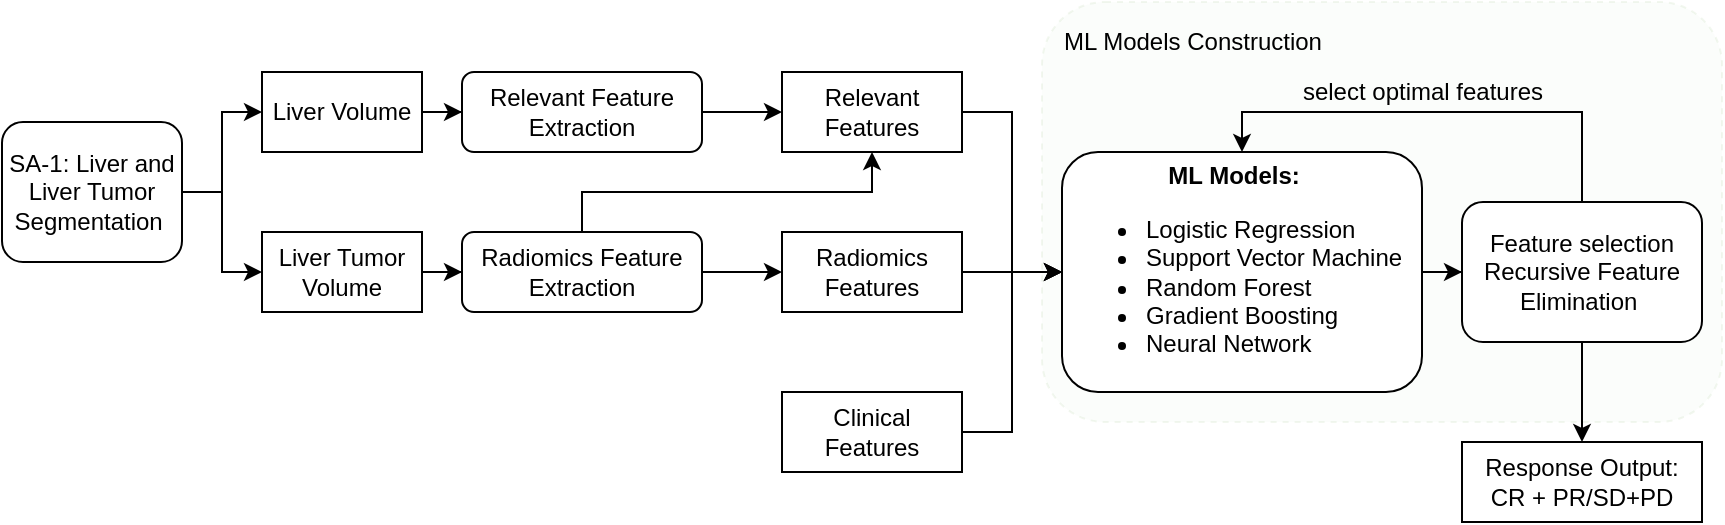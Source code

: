 <mxfile version="24.4.0" type="github">
  <diagram id="C5RBs43oDa-KdzZeNtuy" name="Page-1">
    <mxGraphModel dx="1314" dy="901" grid="1" gridSize="10" guides="1" tooltips="1" connect="1" arrows="1" fold="1" page="1" pageScale="1" pageWidth="827" pageHeight="1169" math="0" shadow="0">
      <root>
        <mxCell id="WIyWlLk6GJQsqaUBKTNV-0" />
        <mxCell id="WIyWlLk6GJQsqaUBKTNV-1" parent="WIyWlLk6GJQsqaUBKTNV-0" />
        <mxCell id="ssKrWbGj_gLV4I3MfeQt-47" value="" style="rounded=1;whiteSpace=wrap;html=1;dashed=1;opacity=10;fillColor=#d5e8d4;strokeColor=#82b366;" vertex="1" parent="WIyWlLk6GJQsqaUBKTNV-1">
          <mxGeometry x="580" y="280" width="340" height="210" as="geometry" />
        </mxCell>
        <mxCell id="ssKrWbGj_gLV4I3MfeQt-32" style="edgeStyle=orthogonalEdgeStyle;rounded=0;orthogonalLoop=1;jettySize=auto;html=1;entryX=0;entryY=0.5;entryDx=0;entryDy=0;" edge="1" parent="WIyWlLk6GJQsqaUBKTNV-1" source="ssKrWbGj_gLV4I3MfeQt-0" target="ssKrWbGj_gLV4I3MfeQt-5">
          <mxGeometry relative="1" as="geometry" />
        </mxCell>
        <mxCell id="ssKrWbGj_gLV4I3MfeQt-33" style="edgeStyle=orthogonalEdgeStyle;rounded=0;orthogonalLoop=1;jettySize=auto;html=1;entryX=0;entryY=0.5;entryDx=0;entryDy=0;" edge="1" parent="WIyWlLk6GJQsqaUBKTNV-1" source="ssKrWbGj_gLV4I3MfeQt-0" target="ssKrWbGj_gLV4I3MfeQt-6">
          <mxGeometry relative="1" as="geometry" />
        </mxCell>
        <mxCell id="ssKrWbGj_gLV4I3MfeQt-0" value="SA-1: Liver and Liver Tumor Segmentation&amp;nbsp;" style="rounded=1;whiteSpace=wrap;html=1;fontSize=12;glass=0;strokeWidth=1;shadow=0;" vertex="1" parent="WIyWlLk6GJQsqaUBKTNV-1">
          <mxGeometry x="60" y="340" width="90" height="70" as="geometry" />
        </mxCell>
        <mxCell id="ssKrWbGj_gLV4I3MfeQt-34" value="" style="edgeStyle=orthogonalEdgeStyle;rounded=0;orthogonalLoop=1;jettySize=auto;html=1;" edge="1" parent="WIyWlLk6GJQsqaUBKTNV-1" source="ssKrWbGj_gLV4I3MfeQt-5" target="ssKrWbGj_gLV4I3MfeQt-10">
          <mxGeometry relative="1" as="geometry" />
        </mxCell>
        <mxCell id="ssKrWbGj_gLV4I3MfeQt-5" value="Liver Volume" style="rounded=0;whiteSpace=wrap;html=1;" vertex="1" parent="WIyWlLk6GJQsqaUBKTNV-1">
          <mxGeometry x="190" y="315" width="80" height="40" as="geometry" />
        </mxCell>
        <mxCell id="ssKrWbGj_gLV4I3MfeQt-35" value="" style="edgeStyle=orthogonalEdgeStyle;rounded=0;orthogonalLoop=1;jettySize=auto;html=1;" edge="1" parent="WIyWlLk6GJQsqaUBKTNV-1" source="ssKrWbGj_gLV4I3MfeQt-6" target="ssKrWbGj_gLV4I3MfeQt-11">
          <mxGeometry relative="1" as="geometry" />
        </mxCell>
        <mxCell id="ssKrWbGj_gLV4I3MfeQt-6" value="Liver Tumor Volume" style="rounded=0;whiteSpace=wrap;html=1;" vertex="1" parent="WIyWlLk6GJQsqaUBKTNV-1">
          <mxGeometry x="190" y="395" width="80" height="40" as="geometry" />
        </mxCell>
        <mxCell id="ssKrWbGj_gLV4I3MfeQt-36" value="" style="edgeStyle=orthogonalEdgeStyle;rounded=0;orthogonalLoop=1;jettySize=auto;html=1;" edge="1" parent="WIyWlLk6GJQsqaUBKTNV-1" source="ssKrWbGj_gLV4I3MfeQt-10" target="ssKrWbGj_gLV4I3MfeQt-17">
          <mxGeometry relative="1" as="geometry" />
        </mxCell>
        <mxCell id="ssKrWbGj_gLV4I3MfeQt-10" value="Relevant Feature Extraction" style="rounded=1;whiteSpace=wrap;html=1;" vertex="1" parent="WIyWlLk6GJQsqaUBKTNV-1">
          <mxGeometry x="290" y="315" width="120" height="40" as="geometry" />
        </mxCell>
        <mxCell id="ssKrWbGj_gLV4I3MfeQt-37" style="edgeStyle=orthogonalEdgeStyle;rounded=0;orthogonalLoop=1;jettySize=auto;html=1;entryX=0.5;entryY=1;entryDx=0;entryDy=0;" edge="1" parent="WIyWlLk6GJQsqaUBKTNV-1" source="ssKrWbGj_gLV4I3MfeQt-11" target="ssKrWbGj_gLV4I3MfeQt-17">
          <mxGeometry relative="1" as="geometry">
            <Array as="points">
              <mxPoint x="350" y="375" />
              <mxPoint x="495" y="375" />
            </Array>
          </mxGeometry>
        </mxCell>
        <mxCell id="ssKrWbGj_gLV4I3MfeQt-38" value="" style="edgeStyle=orthogonalEdgeStyle;rounded=0;orthogonalLoop=1;jettySize=auto;html=1;" edge="1" parent="WIyWlLk6GJQsqaUBKTNV-1" source="ssKrWbGj_gLV4I3MfeQt-11" target="ssKrWbGj_gLV4I3MfeQt-19">
          <mxGeometry relative="1" as="geometry" />
        </mxCell>
        <mxCell id="ssKrWbGj_gLV4I3MfeQt-11" value="Radiomics Feature Extraction" style="rounded=1;whiteSpace=wrap;html=1;" vertex="1" parent="WIyWlLk6GJQsqaUBKTNV-1">
          <mxGeometry x="290" y="395" width="120" height="40" as="geometry" />
        </mxCell>
        <mxCell id="ssKrWbGj_gLV4I3MfeQt-40" style="edgeStyle=orthogonalEdgeStyle;rounded=0;orthogonalLoop=1;jettySize=auto;html=1;entryX=0;entryY=0.5;entryDx=0;entryDy=0;" edge="1" parent="WIyWlLk6GJQsqaUBKTNV-1" source="ssKrWbGj_gLV4I3MfeQt-17" target="ssKrWbGj_gLV4I3MfeQt-27">
          <mxGeometry relative="1" as="geometry" />
        </mxCell>
        <mxCell id="ssKrWbGj_gLV4I3MfeQt-17" value="Relevant Features" style="rounded=0;whiteSpace=wrap;html=1;" vertex="1" parent="WIyWlLk6GJQsqaUBKTNV-1">
          <mxGeometry x="450" y="315" width="90" height="40" as="geometry" />
        </mxCell>
        <mxCell id="ssKrWbGj_gLV4I3MfeQt-39" value="" style="edgeStyle=orthogonalEdgeStyle;rounded=0;orthogonalLoop=1;jettySize=auto;html=1;" edge="1" parent="WIyWlLk6GJQsqaUBKTNV-1" source="ssKrWbGj_gLV4I3MfeQt-19" target="ssKrWbGj_gLV4I3MfeQt-27">
          <mxGeometry relative="1" as="geometry" />
        </mxCell>
        <mxCell id="ssKrWbGj_gLV4I3MfeQt-19" value="Radiomics Features" style="rounded=0;whiteSpace=wrap;html=1;" vertex="1" parent="WIyWlLk6GJQsqaUBKTNV-1">
          <mxGeometry x="450" y="395" width="90" height="40" as="geometry" />
        </mxCell>
        <mxCell id="ssKrWbGj_gLV4I3MfeQt-42" value="" style="edgeStyle=orthogonalEdgeStyle;rounded=0;orthogonalLoop=1;jettySize=auto;html=1;entryX=0;entryY=0.5;entryDx=0;entryDy=0;" edge="1" parent="WIyWlLk6GJQsqaUBKTNV-1" source="ssKrWbGj_gLV4I3MfeQt-21" target="ssKrWbGj_gLV4I3MfeQt-27">
          <mxGeometry relative="1" as="geometry" />
        </mxCell>
        <mxCell id="ssKrWbGj_gLV4I3MfeQt-21" value="Clinical Features" style="rounded=0;whiteSpace=wrap;html=1;" vertex="1" parent="WIyWlLk6GJQsqaUBKTNV-1">
          <mxGeometry x="450" y="475" width="90" height="40" as="geometry" />
        </mxCell>
        <mxCell id="ssKrWbGj_gLV4I3MfeQt-43" value="" style="edgeStyle=orthogonalEdgeStyle;rounded=0;orthogonalLoop=1;jettySize=auto;html=1;" edge="1" parent="WIyWlLk6GJQsqaUBKTNV-1" source="ssKrWbGj_gLV4I3MfeQt-27" target="ssKrWbGj_gLV4I3MfeQt-28">
          <mxGeometry relative="1" as="geometry" />
        </mxCell>
        <mxCell id="ssKrWbGj_gLV4I3MfeQt-27" value="&lt;div style=&quot;text-align: center;&quot;&gt;&lt;b&gt;ML Models:&lt;/b&gt;&lt;/div&gt;&lt;div&gt;&lt;ul&gt;&lt;li&gt;Logistic Regression&lt;br&gt;&lt;/li&gt;&lt;li&gt;Support Vector Machine&lt;br&gt;&lt;/li&gt;&lt;li&gt;Random Forest&amp;nbsp;&lt;br&gt;&lt;/li&gt;&lt;li&gt;Gradient Boosting&lt;br&gt;&lt;/li&gt;&lt;li&gt;Neural Network&lt;br&gt;&lt;/li&gt;&lt;/ul&gt;&lt;/div&gt;" style="rounded=1;whiteSpace=wrap;html=1;align=left;" vertex="1" parent="WIyWlLk6GJQsqaUBKTNV-1">
          <mxGeometry x="590" y="355" width="180" height="120" as="geometry" />
        </mxCell>
        <mxCell id="ssKrWbGj_gLV4I3MfeQt-44" value="" style="edgeStyle=orthogonalEdgeStyle;rounded=0;orthogonalLoop=1;jettySize=auto;html=1;" edge="1" parent="WIyWlLk6GJQsqaUBKTNV-1" source="ssKrWbGj_gLV4I3MfeQt-28" target="ssKrWbGj_gLV4I3MfeQt-31">
          <mxGeometry relative="1" as="geometry" />
        </mxCell>
        <mxCell id="ssKrWbGj_gLV4I3MfeQt-45" style="edgeStyle=orthogonalEdgeStyle;rounded=0;orthogonalLoop=1;jettySize=auto;html=1;entryX=0.5;entryY=0;entryDx=0;entryDy=0;" edge="1" parent="WIyWlLk6GJQsqaUBKTNV-1" source="ssKrWbGj_gLV4I3MfeQt-28" target="ssKrWbGj_gLV4I3MfeQt-27">
          <mxGeometry relative="1" as="geometry">
            <Array as="points">
              <mxPoint x="850" y="335" />
              <mxPoint x="680" y="335" />
            </Array>
          </mxGeometry>
        </mxCell>
        <mxCell id="ssKrWbGj_gLV4I3MfeQt-28" value="Feature selection Recursive Feature Elimination&amp;nbsp;" style="rounded=1;whiteSpace=wrap;html=1;" vertex="1" parent="WIyWlLk6GJQsqaUBKTNV-1">
          <mxGeometry x="790" y="380" width="120" height="70" as="geometry" />
        </mxCell>
        <mxCell id="ssKrWbGj_gLV4I3MfeQt-31" value="Response Output:&lt;div&gt;CR + PR/SD+PD&lt;/div&gt;" style="rounded=0;whiteSpace=wrap;html=1;" vertex="1" parent="WIyWlLk6GJQsqaUBKTNV-1">
          <mxGeometry x="790" y="500" width="120" height="40" as="geometry" />
        </mxCell>
        <mxCell id="ssKrWbGj_gLV4I3MfeQt-46" value="select optimal features" style="text;html=1;align=center;verticalAlign=middle;resizable=0;points=[];autosize=1;strokeColor=none;fillColor=none;" vertex="1" parent="WIyWlLk6GJQsqaUBKTNV-1">
          <mxGeometry x="700" y="310" width="140" height="30" as="geometry" />
        </mxCell>
        <mxCell id="ssKrWbGj_gLV4I3MfeQt-48" value="ML Models Construction" style="text;html=1;align=center;verticalAlign=middle;resizable=0;points=[];autosize=1;strokeColor=none;fillColor=none;" vertex="1" parent="WIyWlLk6GJQsqaUBKTNV-1">
          <mxGeometry x="580" y="285" width="150" height="30" as="geometry" />
        </mxCell>
      </root>
    </mxGraphModel>
  </diagram>
</mxfile>
